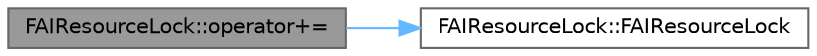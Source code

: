 digraph "FAIResourceLock::operator+="
{
 // INTERACTIVE_SVG=YES
 // LATEX_PDF_SIZE
  bgcolor="transparent";
  edge [fontname=Helvetica,fontsize=10,labelfontname=Helvetica,labelfontsize=10];
  node [fontname=Helvetica,fontsize=10,shape=box,height=0.2,width=0.4];
  rankdir="LR";
  Node1 [id="Node000001",label="FAIResourceLock::operator+=",height=0.2,width=0.4,color="gray40", fillcolor="grey60", style="filled", fontcolor="black",tooltip=" "];
  Node1 -> Node2 [id="edge1_Node000001_Node000002",color="steelblue1",style="solid",tooltip=" "];
  Node2 [id="Node000002",label="FAIResourceLock::FAIResourceLock",height=0.2,width=0.4,color="grey40", fillcolor="white", style="filled",URL="$d4/d58/structFAIResourceLock.html#a6a86d1577cd5cf1627707ffc88548e0f",tooltip=" "];
}

